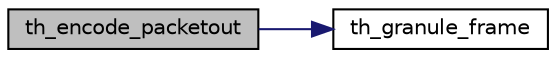 digraph "th_encode_packetout"
{
  edge [fontname="Helvetica",fontsize="10",labelfontname="Helvetica",labelfontsize="10"];
  node [fontname="Helvetica",fontsize="10",shape=record];
  rankdir="LR";
  Node1 [label="th_encode_packetout",height=0.2,width=0.4,color="black", fillcolor="grey75", style="filled", fontcolor="black"];
  Node1 -> Node2 [color="midnightblue",fontsize="10",style="solid",fontname="Helvetica"];
  Node2 [label="th_granule_frame",height=0.2,width=0.4,color="black", fillcolor="white", style="filled",URL="$group__basefuncs.html#ga95b10e76fc4c05d0240ea2dfd9fd62bd"];
}
